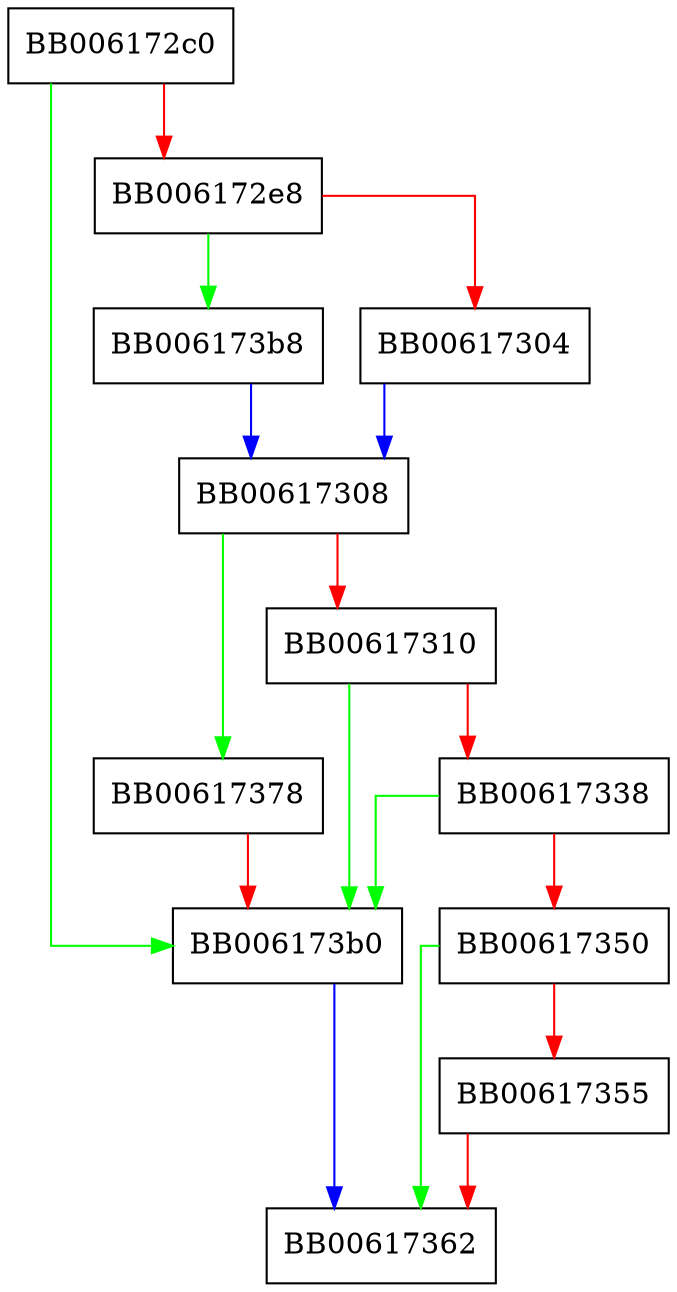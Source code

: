 digraph d2i_PKCS8PrivateKey_bio {
  node [shape="box"];
  graph [splines=ortho];
  BB006172c0 -> BB006173b0 [color="green"];
  BB006172c0 -> BB006172e8 [color="red"];
  BB006172e8 -> BB006173b8 [color="green"];
  BB006172e8 -> BB00617304 [color="red"];
  BB00617304 -> BB00617308 [color="blue"];
  BB00617308 -> BB00617378 [color="green"];
  BB00617308 -> BB00617310 [color="red"];
  BB00617310 -> BB006173b0 [color="green"];
  BB00617310 -> BB00617338 [color="red"];
  BB00617338 -> BB006173b0 [color="green"];
  BB00617338 -> BB00617350 [color="red"];
  BB00617350 -> BB00617362 [color="green"];
  BB00617350 -> BB00617355 [color="red"];
  BB00617355 -> BB00617362 [color="red"];
  BB00617378 -> BB006173b0 [color="red"];
  BB006173b0 -> BB00617362 [color="blue"];
  BB006173b8 -> BB00617308 [color="blue"];
}